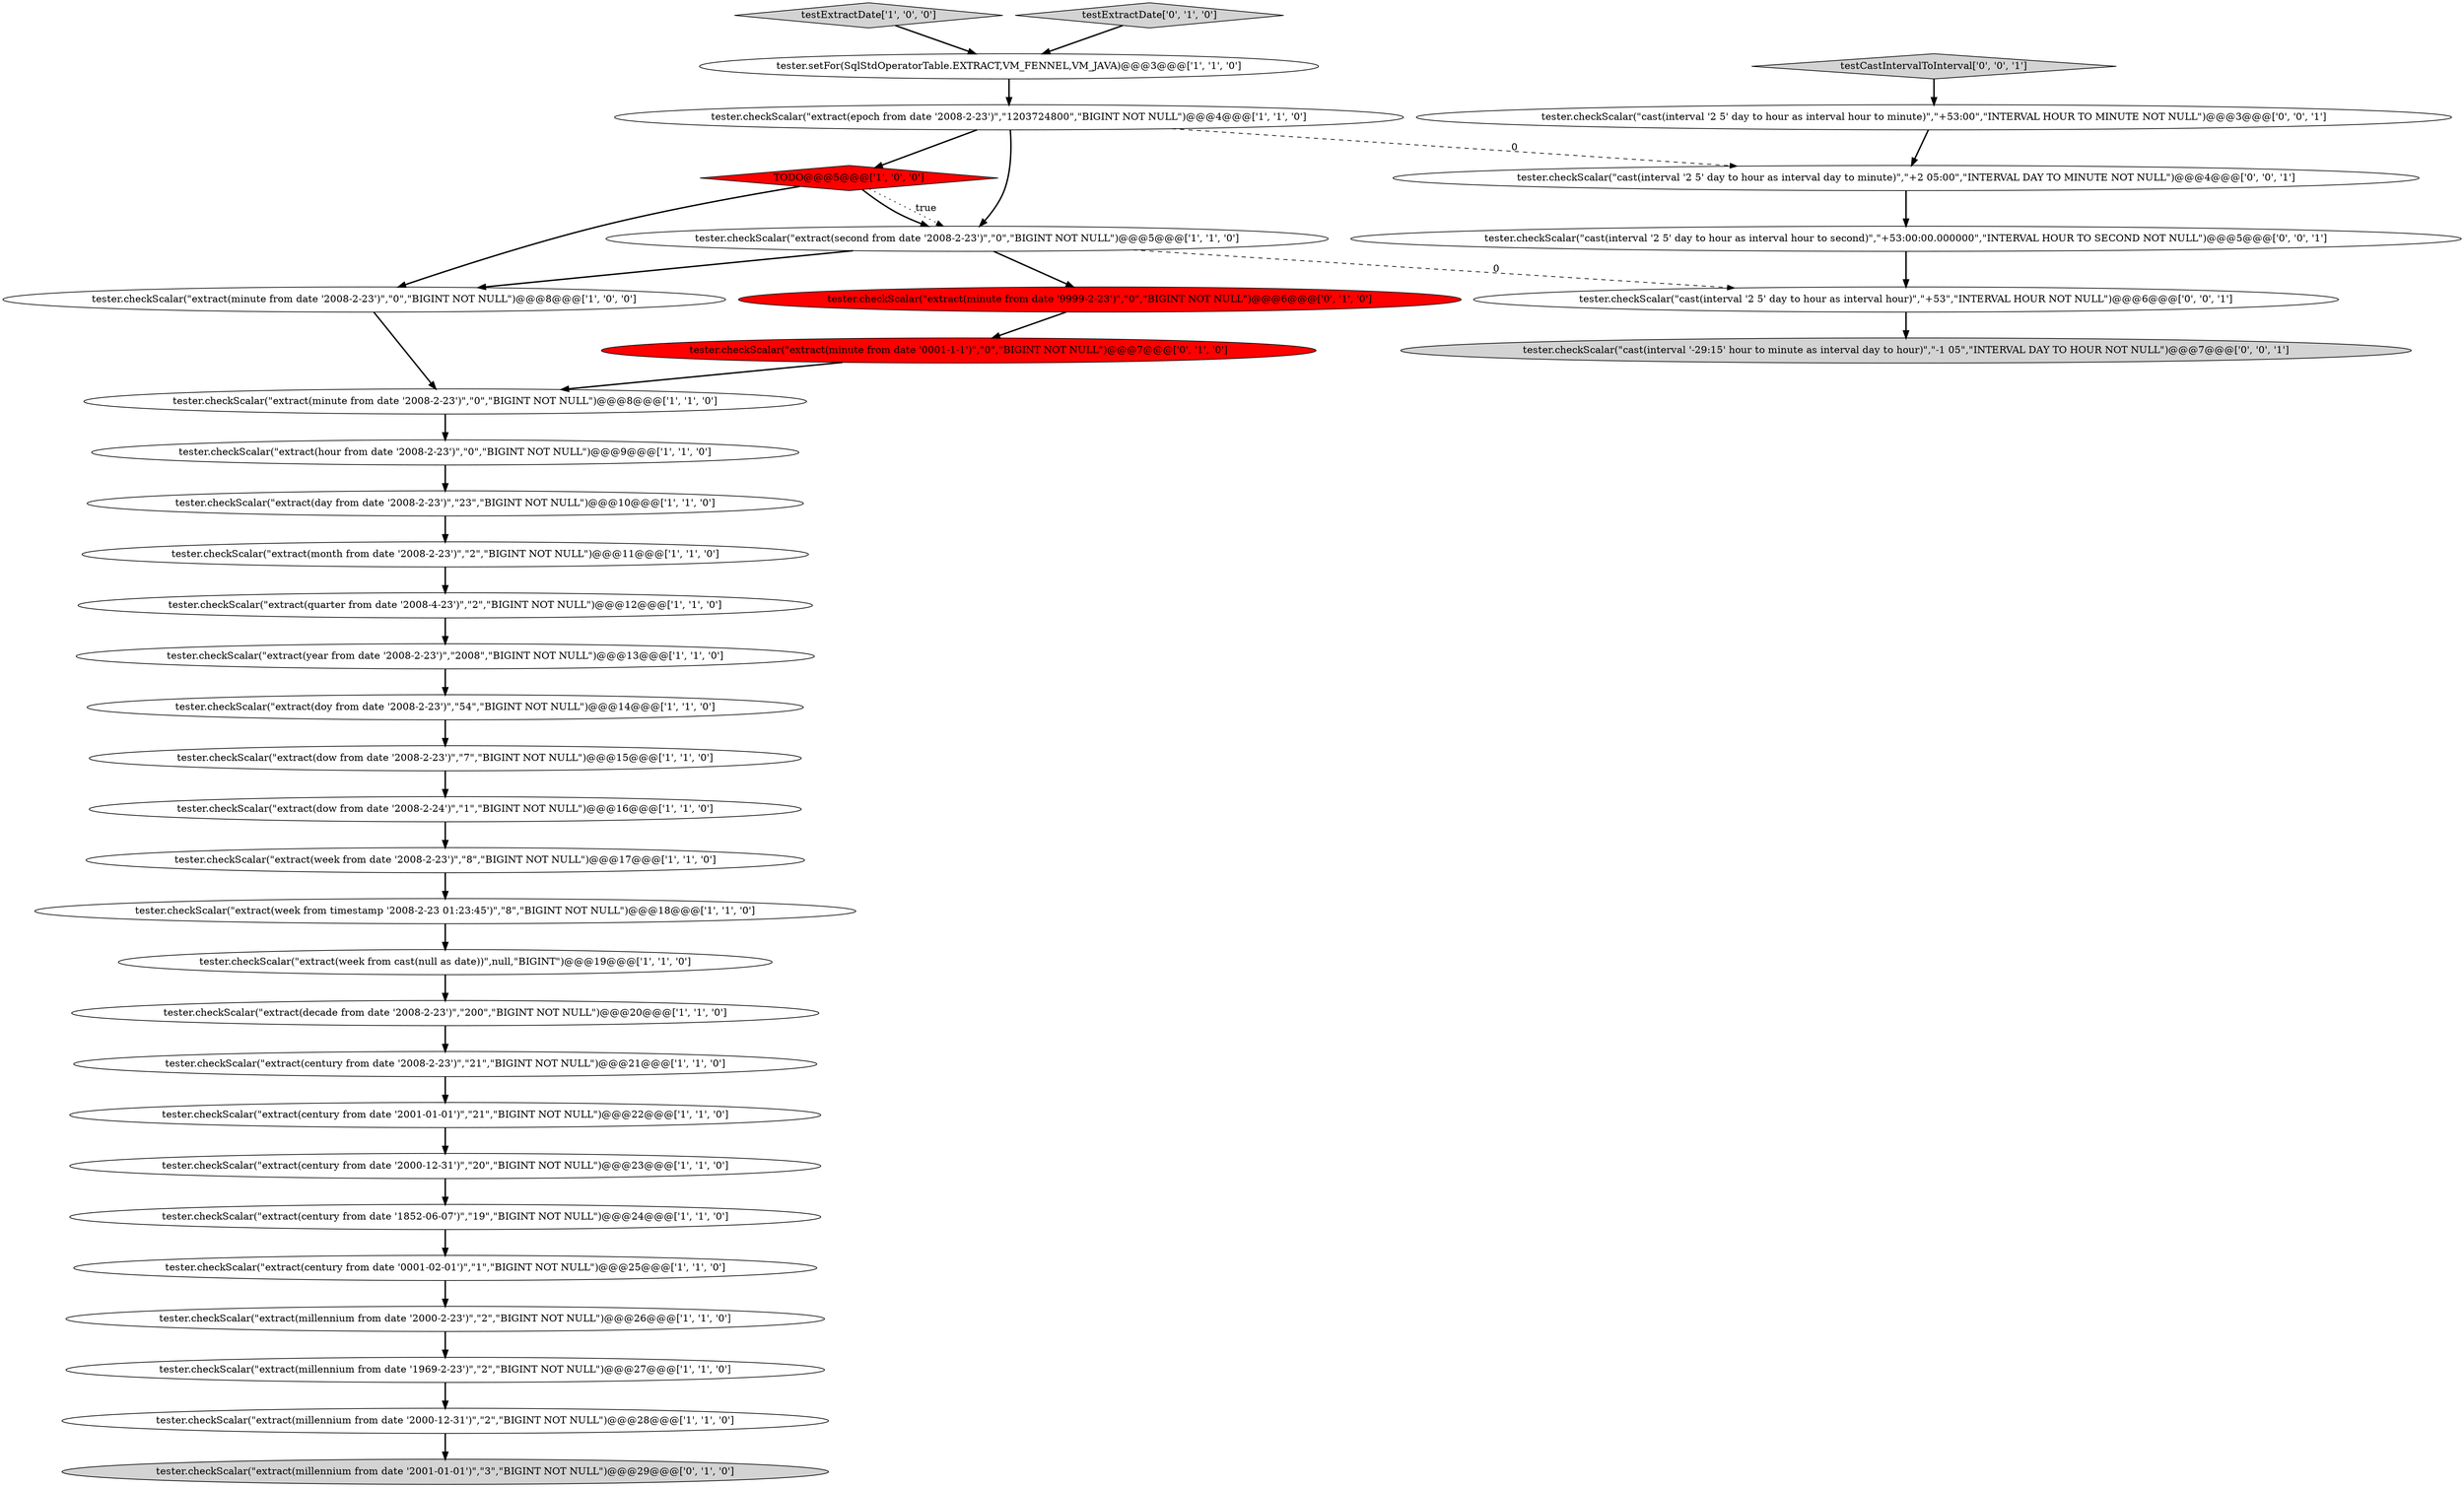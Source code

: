digraph {
33 [style = filled, label = "tester.checkScalar(\"cast(interval '2 5' day to hour as interval hour to minute)\",\"+53:00\",\"INTERVAL HOUR TO MINUTE NOT NULL\")@@@3@@@['0', '0', '1']", fillcolor = white, shape = ellipse image = "AAA0AAABBB3BBB"];
5 [style = filled, label = "tester.checkScalar(\"extract(millennium from date '2000-2-23')\",\"2\",\"BIGINT NOT NULL\")@@@26@@@['1', '1', '0']", fillcolor = white, shape = ellipse image = "AAA0AAABBB1BBB"];
10 [style = filled, label = "tester.checkScalar(\"extract(century from date '2000-12-31')\",\"20\",\"BIGINT NOT NULL\")@@@23@@@['1', '1', '0']", fillcolor = white, shape = ellipse image = "AAA0AAABBB1BBB"];
3 [style = filled, label = "tester.checkScalar(\"extract(epoch from date '2008-2-23')\",\"1203724800\",\"BIGINT NOT NULL\")@@@4@@@['1', '1', '0']", fillcolor = white, shape = ellipse image = "AAA0AAABBB1BBB"];
29 [style = filled, label = "tester.checkScalar(\"extract(minute from date '9999-2-23')\",\"0\",\"BIGINT NOT NULL\")@@@6@@@['0', '1', '0']", fillcolor = red, shape = ellipse image = "AAA1AAABBB2BBB"];
23 [style = filled, label = "testExtractDate['1', '0', '0']", fillcolor = lightgray, shape = diamond image = "AAA0AAABBB1BBB"];
12 [style = filled, label = "tester.checkScalar(\"extract(year from date '2008-2-23')\",\"2008\",\"BIGINT NOT NULL\")@@@13@@@['1', '1', '0']", fillcolor = white, shape = ellipse image = "AAA0AAABBB1BBB"];
1 [style = filled, label = "tester.checkScalar(\"extract(month from date '2008-2-23')\",\"2\",\"BIGINT NOT NULL\")@@@11@@@['1', '1', '0']", fillcolor = white, shape = ellipse image = "AAA0AAABBB1BBB"];
0 [style = filled, label = "tester.checkScalar(\"extract(hour from date '2008-2-23')\",\"0\",\"BIGINT NOT NULL\")@@@9@@@['1', '1', '0']", fillcolor = white, shape = ellipse image = "AAA0AAABBB1BBB"];
19 [style = filled, label = "tester.checkScalar(\"extract(dow from date '2008-2-23')\",\"7\",\"BIGINT NOT NULL\")@@@15@@@['1', '1', '0']", fillcolor = white, shape = ellipse image = "AAA0AAABBB1BBB"];
7 [style = filled, label = "tester.checkScalar(\"extract(century from date '2008-2-23')\",\"21\",\"BIGINT NOT NULL\")@@@21@@@['1', '1', '0']", fillcolor = white, shape = ellipse image = "AAA0AAABBB1BBB"];
11 [style = filled, label = "tester.checkScalar(\"extract(millennium from date '1969-2-23')\",\"2\",\"BIGINT NOT NULL\")@@@27@@@['1', '1', '0']", fillcolor = white, shape = ellipse image = "AAA0AAABBB1BBB"];
36 [style = filled, label = "tester.checkScalar(\"cast(interval '-29:15' hour to minute as interval day to hour)\",\"-1 05\",\"INTERVAL DAY TO HOUR NOT NULL\")@@@7@@@['0', '0', '1']", fillcolor = lightgray, shape = ellipse image = "AAA0AAABBB3BBB"];
13 [style = filled, label = "tester.setFor(SqlStdOperatorTable.EXTRACT,VM_FENNEL,VM_JAVA)@@@3@@@['1', '1', '0']", fillcolor = white, shape = ellipse image = "AAA0AAABBB1BBB"];
20 [style = filled, label = "tester.checkScalar(\"extract(quarter from date '2008-4-23')\",\"2\",\"BIGINT NOT NULL\")@@@12@@@['1', '1', '0']", fillcolor = white, shape = ellipse image = "AAA0AAABBB1BBB"];
27 [style = filled, label = "tester.checkScalar(\"extract(millennium from date '2001-01-01')\",\"3\",\"BIGINT NOT NULL\")@@@29@@@['0', '1', '0']", fillcolor = lightgray, shape = ellipse image = "AAA0AAABBB2BBB"];
35 [style = filled, label = "tester.checkScalar(\"cast(interval '2 5' day to hour as interval day to minute)\",\"+2 05:00\",\"INTERVAL DAY TO MINUTE NOT NULL\")@@@4@@@['0', '0', '1']", fillcolor = white, shape = ellipse image = "AAA0AAABBB3BBB"];
4 [style = filled, label = "tester.checkScalar(\"extract(doy from date '2008-2-23')\",\"54\",\"BIGINT NOT NULL\")@@@14@@@['1', '1', '0']", fillcolor = white, shape = ellipse image = "AAA0AAABBB1BBB"];
16 [style = filled, label = "tester.checkScalar(\"extract(second from date '2008-2-23')\",\"0\",\"BIGINT NOT NULL\")@@@5@@@['1', '1', '0']", fillcolor = white, shape = ellipse image = "AAA0AAABBB1BBB"];
28 [style = filled, label = "tester.checkScalar(\"extract(minute from date '0001-1-1')\",\"0\",\"BIGINT NOT NULL\")@@@7@@@['0', '1', '0']", fillcolor = red, shape = ellipse image = "AAA1AAABBB2BBB"];
25 [style = filled, label = "tester.checkScalar(\"extract(week from date '2008-2-23')\",\"8\",\"BIGINT NOT NULL\")@@@17@@@['1', '1', '0']", fillcolor = white, shape = ellipse image = "AAA0AAABBB1BBB"];
2 [style = filled, label = "tester.checkScalar(\"extract(decade from date '2008-2-23')\",\"200\",\"BIGINT NOT NULL\")@@@20@@@['1', '1', '0']", fillcolor = white, shape = ellipse image = "AAA0AAABBB1BBB"];
6 [style = filled, label = "tester.checkScalar(\"extract(minute from date '2008-2-23')\",\"0\",\"BIGINT NOT NULL\")@@@8@@@['1', '0', '0']", fillcolor = white, shape = ellipse image = "AAA0AAABBB1BBB"];
22 [style = filled, label = "tester.checkScalar(\"extract(dow from date '2008-2-24')\",\"1\",\"BIGINT NOT NULL\")@@@16@@@['1', '1', '0']", fillcolor = white, shape = ellipse image = "AAA0AAABBB1BBB"];
17 [style = filled, label = "TODO@@@5@@@['1', '0', '0']", fillcolor = red, shape = diamond image = "AAA1AAABBB1BBB"];
30 [style = filled, label = "testExtractDate['0', '1', '0']", fillcolor = lightgray, shape = diamond image = "AAA0AAABBB2BBB"];
32 [style = filled, label = "testCastIntervalToInterval['0', '0', '1']", fillcolor = lightgray, shape = diamond image = "AAA0AAABBB3BBB"];
26 [style = filled, label = "tester.checkScalar(\"extract(week from cast(null as date))\",null,\"BIGINT\")@@@19@@@['1', '1', '0']", fillcolor = white, shape = ellipse image = "AAA0AAABBB1BBB"];
18 [style = filled, label = "tester.checkScalar(\"extract(century from date '2001-01-01')\",\"21\",\"BIGINT NOT NULL\")@@@22@@@['1', '1', '0']", fillcolor = white, shape = ellipse image = "AAA0AAABBB1BBB"];
9 [style = filled, label = "tester.checkScalar(\"extract(millennium from date '2000-12-31')\",\"2\",\"BIGINT NOT NULL\")@@@28@@@['1', '1', '0']", fillcolor = white, shape = ellipse image = "AAA0AAABBB1BBB"];
24 [style = filled, label = "tester.checkScalar(\"extract(minute from date '2008-2-23')\",\"0\",\"BIGINT NOT NULL\")@@@8@@@['1', '1', '0']", fillcolor = white, shape = ellipse image = "AAA0AAABBB1BBB"];
34 [style = filled, label = "tester.checkScalar(\"cast(interval '2 5' day to hour as interval hour)\",\"+53\",\"INTERVAL HOUR NOT NULL\")@@@6@@@['0', '0', '1']", fillcolor = white, shape = ellipse image = "AAA0AAABBB3BBB"];
14 [style = filled, label = "tester.checkScalar(\"extract(day from date '2008-2-23')\",\"23\",\"BIGINT NOT NULL\")@@@10@@@['1', '1', '0']", fillcolor = white, shape = ellipse image = "AAA0AAABBB1BBB"];
8 [style = filled, label = "tester.checkScalar(\"extract(century from date '1852-06-07')\",\"19\",\"BIGINT NOT NULL\")@@@24@@@['1', '1', '0']", fillcolor = white, shape = ellipse image = "AAA0AAABBB1BBB"];
31 [style = filled, label = "tester.checkScalar(\"cast(interval '2 5' day to hour as interval hour to second)\",\"+53:00:00.000000\",\"INTERVAL HOUR TO SECOND NOT NULL\")@@@5@@@['0', '0', '1']", fillcolor = white, shape = ellipse image = "AAA0AAABBB3BBB"];
21 [style = filled, label = "tester.checkScalar(\"extract(century from date '0001-02-01')\",\"1\",\"BIGINT NOT NULL\")@@@25@@@['1', '1', '0']", fillcolor = white, shape = ellipse image = "AAA0AAABBB1BBB"];
15 [style = filled, label = "tester.checkScalar(\"extract(week from timestamp '2008-2-23 01:23:45')\",\"8\",\"BIGINT NOT NULL\")@@@18@@@['1', '1', '0']", fillcolor = white, shape = ellipse image = "AAA0AAABBB1BBB"];
35->31 [style = bold, label=""];
22->25 [style = bold, label=""];
33->35 [style = bold, label=""];
30->13 [style = bold, label=""];
3->35 [style = dashed, label="0"];
17->6 [style = bold, label=""];
24->0 [style = bold, label=""];
16->6 [style = bold, label=""];
16->29 [style = bold, label=""];
4->19 [style = bold, label=""];
1->20 [style = bold, label=""];
6->24 [style = bold, label=""];
3->16 [style = bold, label=""];
11->9 [style = bold, label=""];
32->33 [style = bold, label=""];
14->1 [style = bold, label=""];
31->34 [style = bold, label=""];
15->26 [style = bold, label=""];
29->28 [style = bold, label=""];
9->27 [style = bold, label=""];
17->16 [style = dotted, label="true"];
16->34 [style = dashed, label="0"];
21->5 [style = bold, label=""];
26->2 [style = bold, label=""];
0->14 [style = bold, label=""];
13->3 [style = bold, label=""];
12->4 [style = bold, label=""];
18->10 [style = bold, label=""];
10->8 [style = bold, label=""];
23->13 [style = bold, label=""];
34->36 [style = bold, label=""];
20->12 [style = bold, label=""];
25->15 [style = bold, label=""];
7->18 [style = bold, label=""];
8->21 [style = bold, label=""];
3->17 [style = bold, label=""];
28->24 [style = bold, label=""];
5->11 [style = bold, label=""];
2->7 [style = bold, label=""];
19->22 [style = bold, label=""];
17->16 [style = bold, label=""];
}
